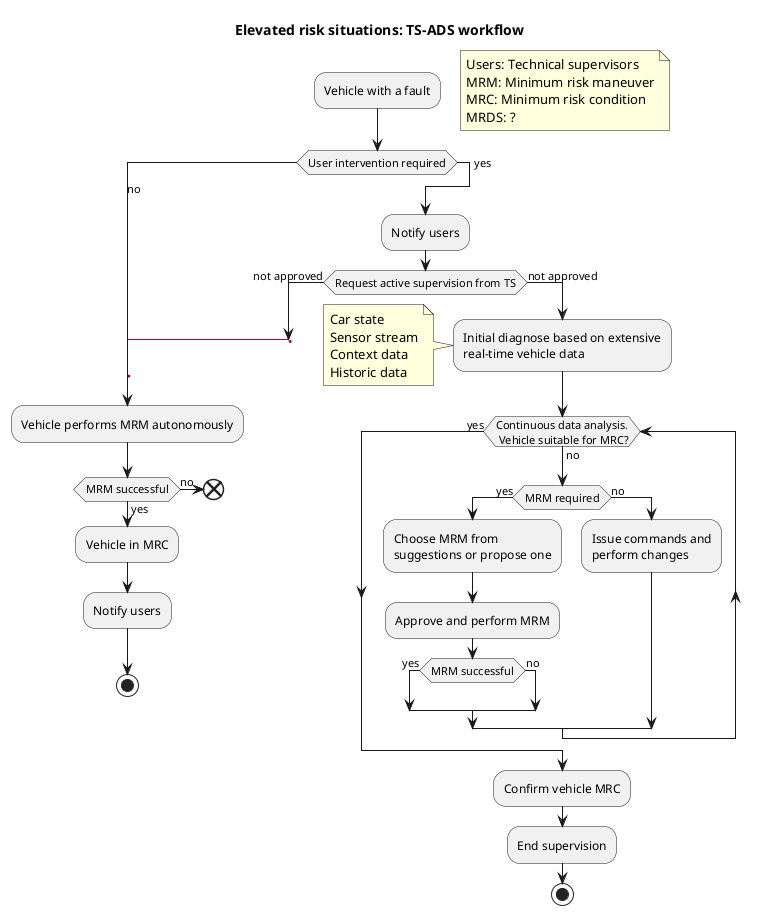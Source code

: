 @startuml "ADS fault"

skinparam ConditionEndStyle hline
title Elevated risk situations: TS-ADS workflow

:Vehicle with a fault;

floating note right
    Users: Technical supervisors
    MRM: Minimum risk maneuver
    MRC: Minimum risk condition
    MRDS: ?
end note

switch (User intervention required)

case (no)
    label space_label_1
    label space_label_2
    label space_label_3
    label space_label_5
    label space_label_5
    label autonomous_mrm
    :Vehicle performs MRM autonomously;

    if(MRM successful) equals (yes) then
        :Vehicle in MRC;
        :Notify users;
    else (no)
        end
    endif
    stop

case (yes)
    :Notify users;

    if (Request active supervision from TS) equals (not approved) then
        label not_approved
        goto autonomous_mrm

    else (not approved)

        :Initial diagnose based on extensive
        real-time vehicle data;
        
        note left
            Car state
            Sensor stream
            Context data
            Historic data
        end note

        while(Continuous data analysis.\n Vehicle suitable for MRC?) is (no)
            if (MRM required) equals (yes) then
                :Choose MRM from
                suggestions or propose one;
                :Approve and perform MRM;

                if(MRM successful) equals (yes) then
                else (no)
                endif

            else (no)
                :Issue commands and
                perform changes;
            endif

        endwhile (yes)

        :Confirm vehicle MRC;
        :End supervision;

        stop
    endif


@enduml
